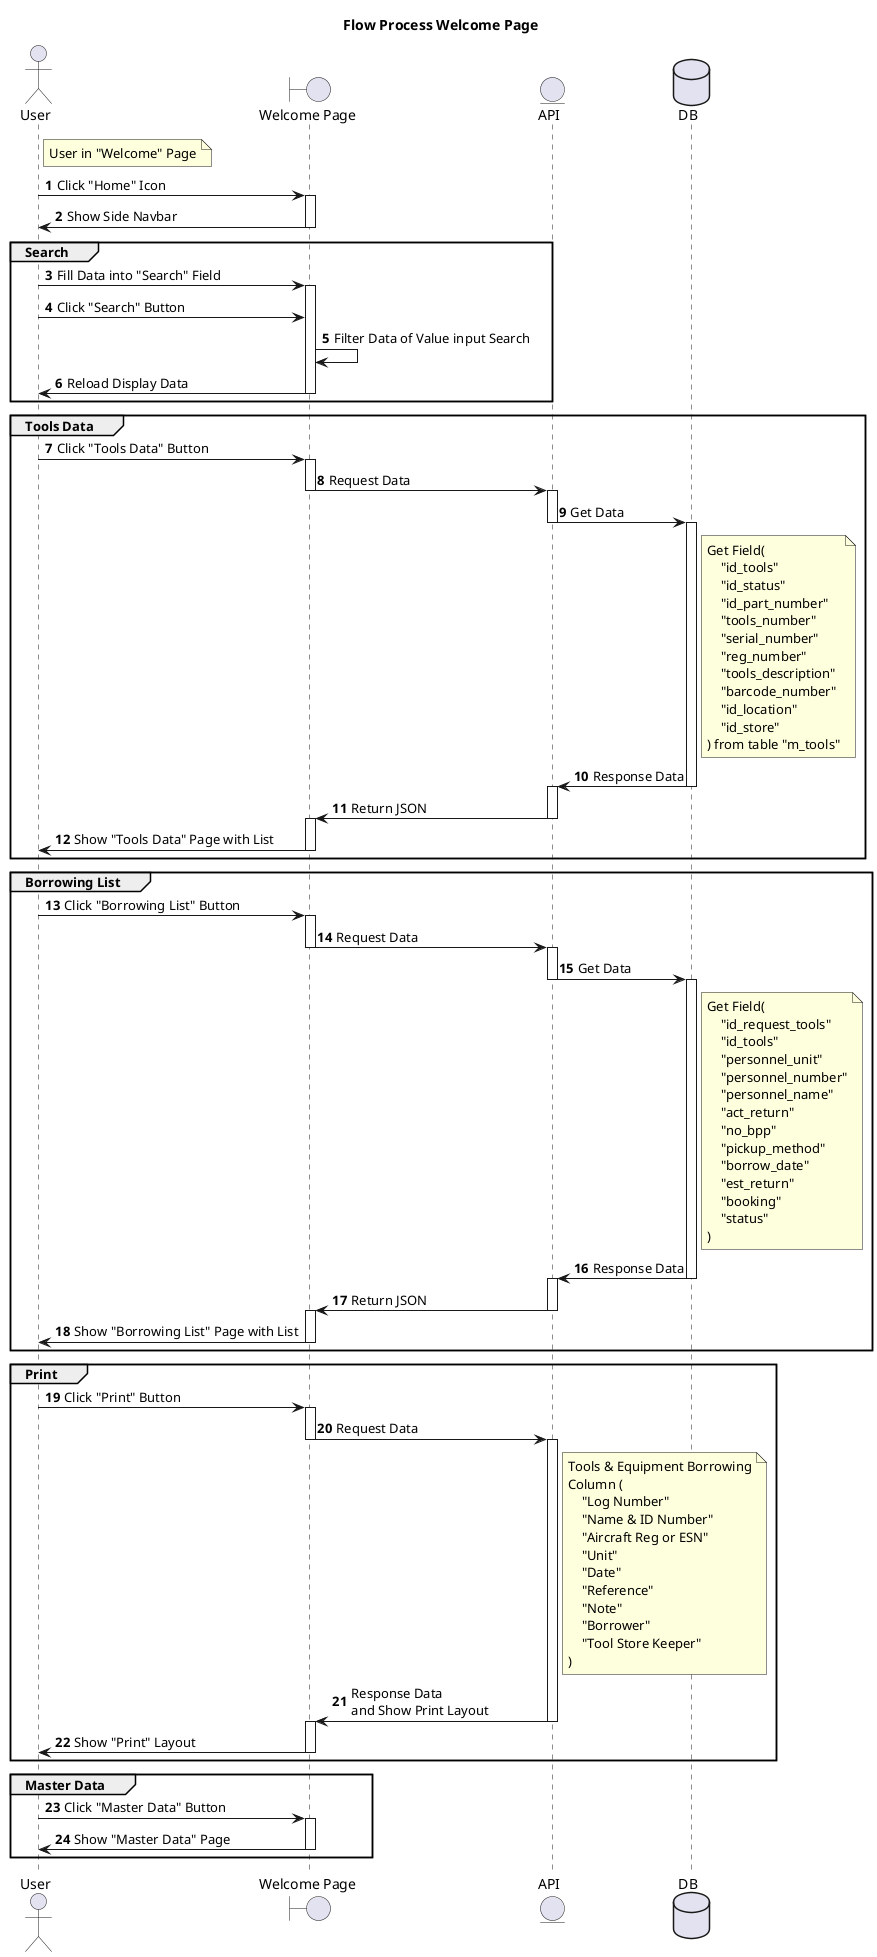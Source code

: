 @startuml

title "Flow Process Welcome Page"

actor User as u
boundary "Welcome Page" as ui
entity "API" as api
database "DB" as db

autonumber

note right of u
User in "Welcome" Page
end note
u -> ui: Click "Home" Icon
activate ui
ui -> u: Show Side Navbar
deactivate

group Search
u -> ui: Fill Data into "Search" Field
activate ui
u -> ui: Click "Search" Button
ui -> ui: Filter Data of Value input Search
ui -> u: Reload Display Data
deactivate
end

group Tools Data
u -> ui: Click "Tools Data" Button
activate ui
ui -> api: Request Data
deactivate
activate api
api -> db: Get Data
deactivate
activate db
note right of db
Get Field(
    "id_tools"
    "id_status"
    "id_part_number"
    "tools_number"
    "serial_number"
    "reg_number"
    "tools_description"
    "barcode_number"
    "id_location"
    "id_store"
) from table "m_tools"
end note
db -> api: Response Data
deactivate
activate api
api -> ui: Return JSON
deactivate
activate ui
ui -> u: Show "Tools Data" Page with List
deactivate
end

group Borrowing List
u -> ui: Click "Borrowing List" Button
activate ui
ui -> api: Request Data
deactivate
activate api
api -> db: Get Data
deactivate
activate db
note right of db
Get Field(
    "id_request_tools"
    "id_tools"
    "personnel_unit"
    "personnel_number"
    "personnel_name"
    "act_return"
    "no_bpp"
    "pickup_method"
    "borrow_date"
    "est_return"
    "booking"
    "status"
)
end note
db -> api: Response Data
deactivate
activate api
api -> ui: Return JSON
deactivate
activate ui
ui -> u: Show "Borrowing List" Page with List
deactivate
end

group Print
u -> ui: Click "Print" Button
activate ui
ui -> api: Request Data
note right of api
Tools & Equipment Borrowing
Column (
    "Log Number"
    "Name & ID Number"
    "Aircraft Reg or ESN"
    "Unit"
    "Date"
    "Reference"
    "Note"
    "Borrower"
    "Tool Store Keeper"
)
end note
deactivate
activate api
api -> ui: Response Data\nand Show Print Layout
deactivate
activate ui
ui -> u: Show "Print" Layout
deactivate
end

group Master Data
u -> ui: Click "Master Data" Button
activate ui
ui -> u: Show "Master Data" Page
deactivate
end

@enduml